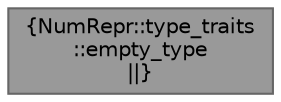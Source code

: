 digraph "NumRepr::type_traits::empty_type"
{
 // INTERACTIVE_SVG=YES
 // LATEX_PDF_SIZE
  bgcolor="transparent";
  edge [fontname=Helvetica,fontsize=10,labelfontname=Helvetica,labelfontsize=10];
  node [fontname=Helvetica,fontsize=10,shape=box,height=0.2,width=0.4];
  Node1 [label="{NumRepr::type_traits\l::empty_type\n||}",height=0.2,width=0.4,color="gray40", fillcolor="grey60", style="filled", fontcolor="black",tooltip="DECLARACION DE UN TYPE_TRAITS PARA LITERALES INTEGRALES SIN DEFINCION."];
}
